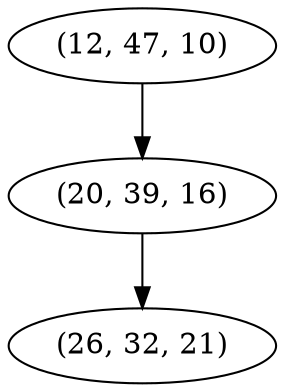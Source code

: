 digraph tree {
    "(12, 47, 10)";
    "(20, 39, 16)";
    "(26, 32, 21)";
    "(12, 47, 10)" -> "(20, 39, 16)";
    "(20, 39, 16)" -> "(26, 32, 21)";
}
